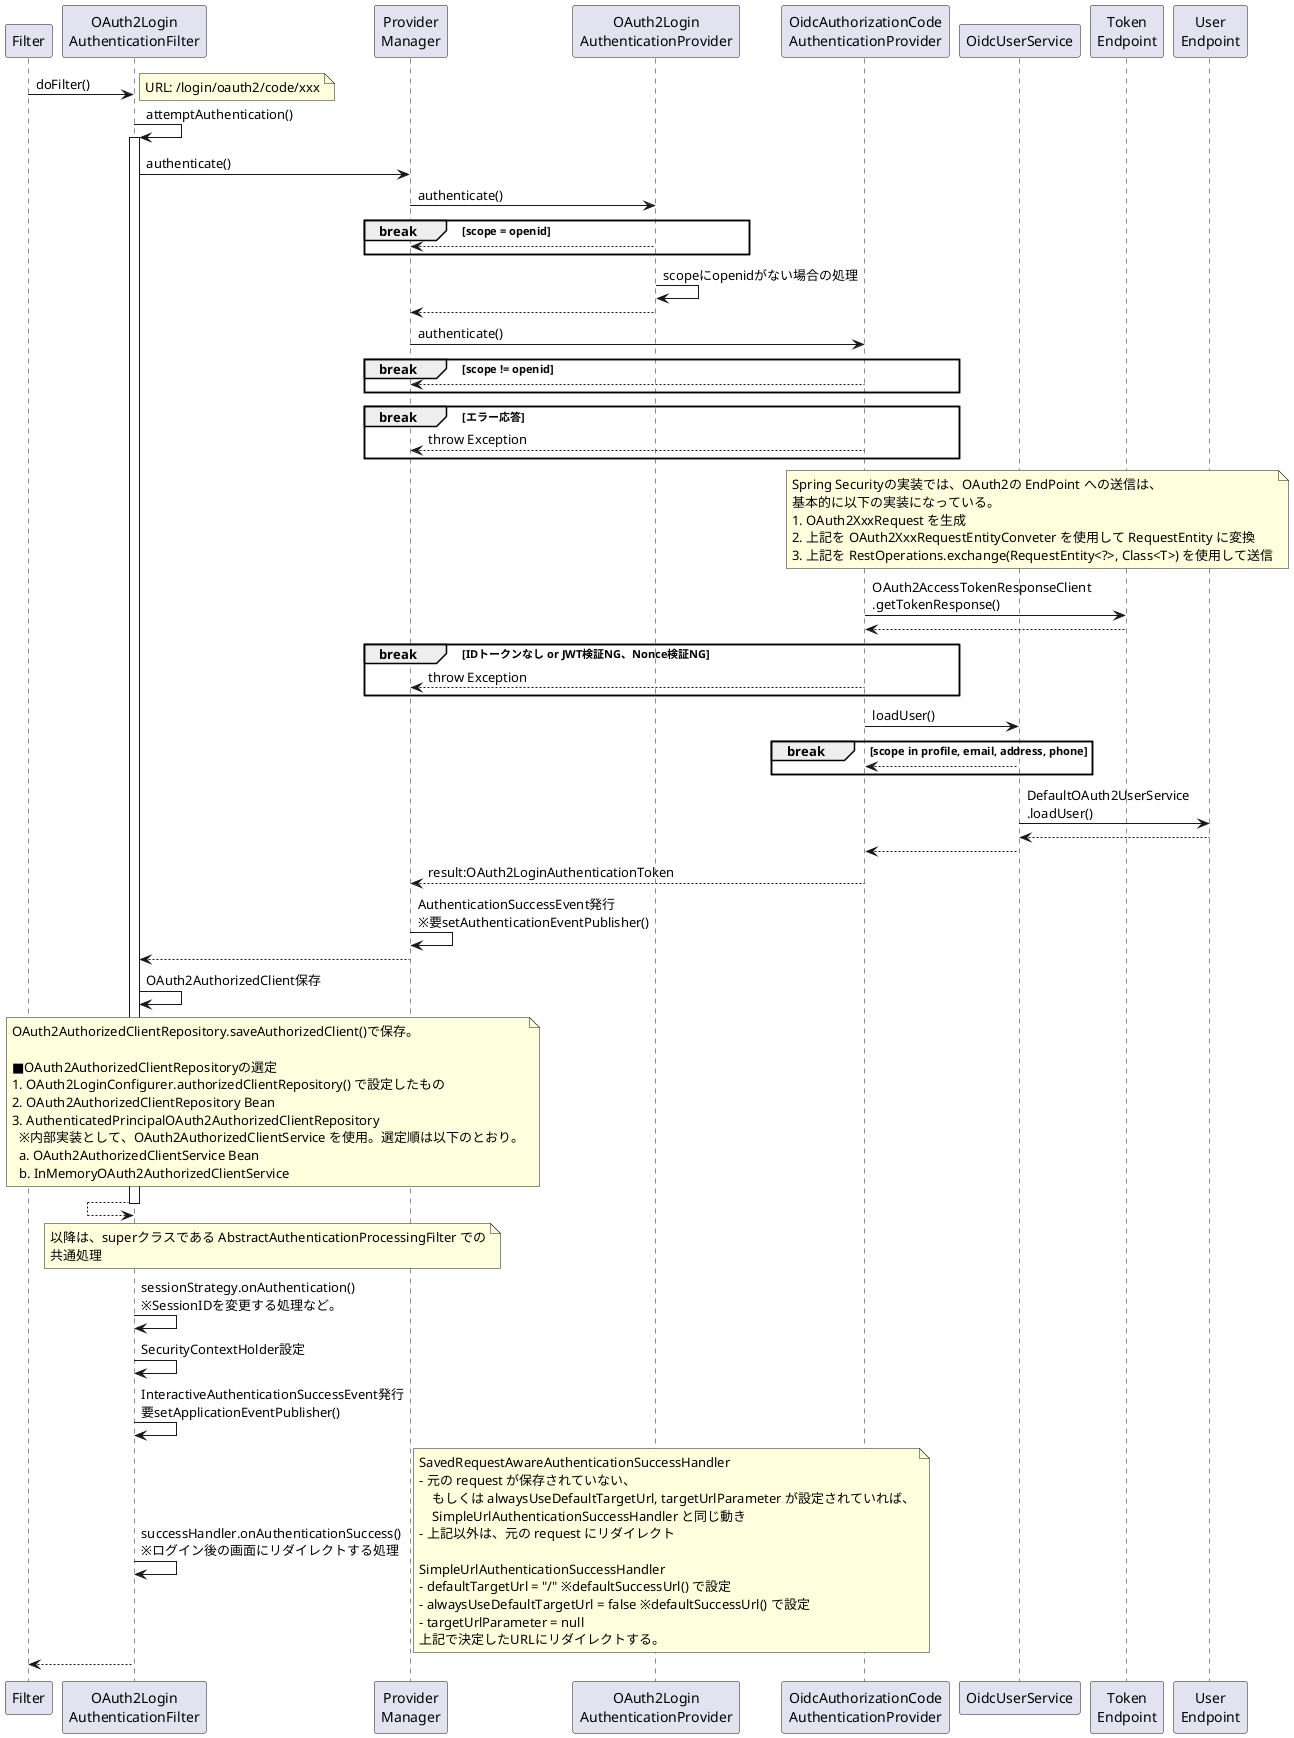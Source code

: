 @startuml 認可コード受信

participant "Filter" as Y
participant "OAuth2Login\nAuthenticationFilter" as Z
participant "Provider\nManager" as A
participant "OAuth2Login\nAuthenticationProvider" as B
participant "OidcAuthorizationCode\nAuthenticationProvider" as C
participant OidcUserService as OidcUserService
participant "Token\nEndpoint" as TE
participant "User\nEndpoint" as UE

Y -> Z : doFilter()
    note right
    URL: /login/oauth2/code/xxx
    end note

Z -> Z : attemptAuthentication()
activate Z

Z -> A : authenticate()

A -> B : authenticate()
    break scope = openid
A <-- B
    end
    B -> B : scopeにopenidがない場合の処理
A <-- B

A -> C : authenticate()
    break scope != openid
A <-- C
    end

    break エラー応答
A <-- C : throw Exception
    end

note over C, UE
Spring Securityの実装では、OAuth2の EndPoint への送信は、
基本的に以下の実装になっている。
1. OAuth2XxxRequest を生成
2. 上記を OAuth2XxxRequestEntityConveter を使用して RequestEntity に変換
3. 上記を RestOperations.exchange(RequestEntity<?>, Class<T>) を使用して送信
end note

C -> TE : OAuth2AccessTokenResponseClient\n.getTokenResponse()
C <-- TE

    break IDトークンなし or JWT検証NG、Nonce検証NG
A <-- C : throw Exception
    end

C -> OidcUserService : loadUser()
    break scope in profile, email, address, phone
C <-- OidcUserService
    end
OidcUserService -> UE : DefaultOAuth2UserService\n.loadUser()
OidcUserService <-- UE

C <-- OidcUserService
A <-- C : result:OAuth2LoginAuthenticationToken
A -> A : AuthenticationSuccessEvent発行\n※要setAuthenticationEventPublisher()

Z <-- A
Z -> Z : OAuth2AuthorizedClient保存
note over Z, A
OAuth2AuthorizedClientRepository.saveAuthorizedClient()で保存。

■OAuth2AuthorizedClientRepositoryの選定
1. OAuth2LoginConfigurer.authorizedClientRepository() で設定したもの
2. OAuth2AuthorizedClientRepository Bean
3. AuthenticatedPrincipalOAuth2AuthorizedClientRepository
  ※内部実装として、OAuth2AuthorizedClientService を使用。選定順は以下のとおり。
  a. OAuth2AuthorizedClientService Bean
  b. InMemoryOAuth2AuthorizedClientService
end note
Z <-- Z

deactivate Z

note over Z, A
以降は、superクラスである AbstractAuthenticationProcessingFilter での
共通処理
end note

Z -> Z : sessionStrategy.onAuthentication()\n※SessionIDを変更する処理など。
Z -> Z : SecurityContextHolder設定
Z -> Z : InteractiveAuthenticationSuccessEvent発行\n要setApplicationEventPublisher()
Z -> Z : successHandler.onAuthenticationSuccess()\n※ログイン後の画面にリダイレクトする処理
    note right
    SavedRequestAwareAuthenticationSuccessHandler
    - 元の request が保存されていない、
    　もしくは alwaysUseDefaultTargetUrl, targetUrlParameter が設定されていれば、
    　SimpleUrlAuthenticationSuccessHandler と同じ動き
    - 上記以外は、元の request にリダイレクト

    SimpleUrlAuthenticationSuccessHandler
    - defaultTargetUrl = "/" ※defaultSuccessUrl() で設定
    - alwaysUseDefaultTargetUrl = false ※defaultSuccessUrl() で設定
    - targetUrlParameter = null
    上記で決定したURLにリダイレクトする。
    end note
Y <-- Z

@enduml